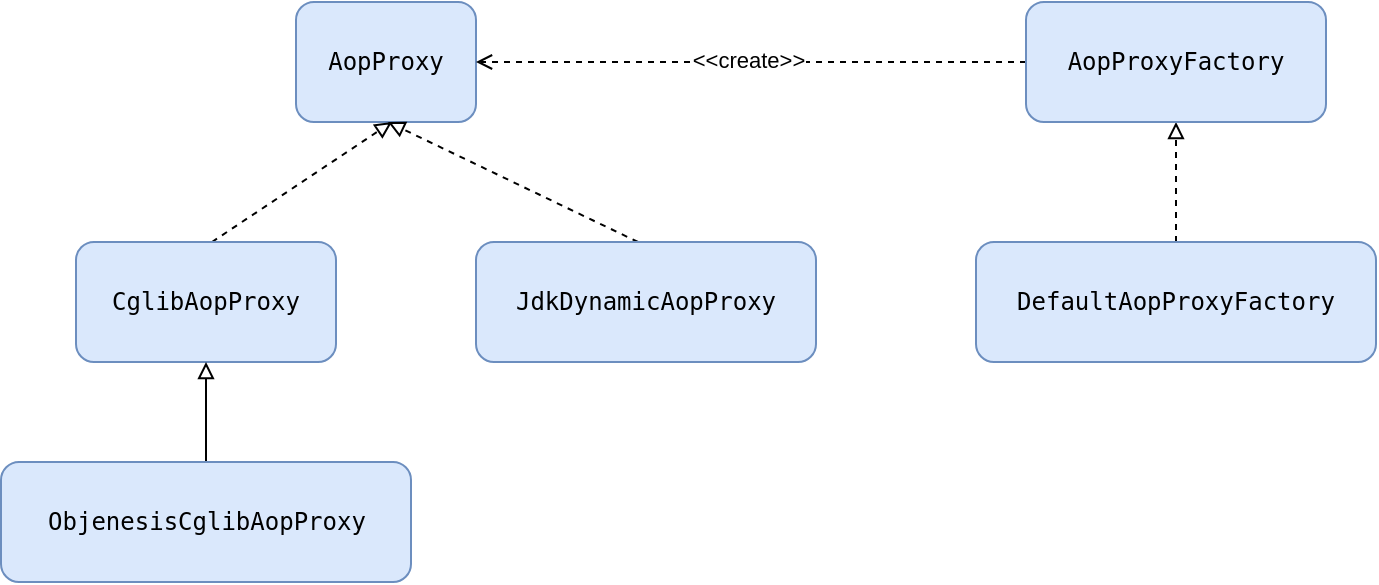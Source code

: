 <mxfile version="15.8.4" type="device"><diagram id="wqPbjX5XYO3JqLZmhTkH" name="第 1 页"><mxGraphModel dx="1773" dy="625" grid="1" gridSize="10" guides="1" tooltips="1" connect="1" arrows="1" fold="1" page="1" pageScale="1" pageWidth="827" pageHeight="1169" math="0" shadow="0"><root><mxCell id="0"/><mxCell id="1" parent="0"/><mxCell id="PU8l9bT8jK11LH1KZSU7-1" value="&lt;pre&gt;AopProxy&lt;/pre&gt;" style="rounded=1;whiteSpace=wrap;html=1;fillColor=#dae8fc;strokeColor=#6c8ebf;" parent="1" vertex="1"><mxGeometry x="-10" y="180" width="90" height="60" as="geometry"/></mxCell><mxCell id="PU8l9bT8jK11LH1KZSU7-7" style="edgeStyle=orthogonalEdgeStyle;rounded=0;orthogonalLoop=1;jettySize=auto;html=1;exitX=0.5;exitY=0;exitDx=0;exitDy=0;entryX=0.5;entryY=1;entryDx=0;entryDy=0;endArrow=block;endFill=0;dashed=1;" parent="1" source="PU8l9bT8jK11LH1KZSU7-2" target="PU8l9bT8jK11LH1KZSU7-3" edge="1"><mxGeometry relative="1" as="geometry"/></mxCell><mxCell id="PU8l9bT8jK11LH1KZSU7-2" value="&lt;pre&gt;&lt;pre&gt;DefaultAopProxyFactory&lt;/pre&gt;&lt;/pre&gt;" style="rounded=1;whiteSpace=wrap;html=1;fillColor=#dae8fc;strokeColor=#6c8ebf;" parent="1" vertex="1"><mxGeometry x="330" y="300" width="200" height="60" as="geometry"/></mxCell><mxCell id="PU8l9bT8jK11LH1KZSU7-11" style="edgeStyle=none;rounded=0;orthogonalLoop=1;jettySize=auto;html=1;exitX=0;exitY=0.5;exitDx=0;exitDy=0;entryX=1;entryY=0.5;entryDx=0;entryDy=0;endArrow=open;endFill=0;dashed=1;" parent="1" source="PU8l9bT8jK11LH1KZSU7-3" target="PU8l9bT8jK11LH1KZSU7-1" edge="1"><mxGeometry relative="1" as="geometry"/></mxCell><mxCell id="PU8l9bT8jK11LH1KZSU7-12" value="&amp;lt;&amp;lt;create&amp;gt;&amp;gt;" style="edgeLabel;html=1;align=center;verticalAlign=middle;resizable=0;points=[];" parent="PU8l9bT8jK11LH1KZSU7-11" vertex="1" connectable="0"><mxGeometry x="0.011" y="1" relative="1" as="geometry"><mxPoint y="-2" as="offset"/></mxGeometry></mxCell><mxCell id="PU8l9bT8jK11LH1KZSU7-3" value="&lt;pre&gt;AopProxyFactory&lt;/pre&gt;" style="rounded=1;whiteSpace=wrap;html=1;fillColor=#dae8fc;strokeColor=#6c8ebf;" parent="1" vertex="1"><mxGeometry x="355" y="180" width="150" height="60" as="geometry"/></mxCell><mxCell id="PU8l9bT8jK11LH1KZSU7-8" style="rounded=0;orthogonalLoop=1;jettySize=auto;html=1;exitX=0.5;exitY=0;exitDx=0;exitDy=0;entryX=0.5;entryY=1;entryDx=0;entryDy=0;dashed=1;endArrow=block;endFill=0;" parent="1" edge="1"><mxGeometry relative="1" as="geometry"><mxPoint x="-52" y="300" as="sourcePoint"/><mxPoint x="38" y="240" as="targetPoint"/></mxGeometry></mxCell><mxCell id="PU8l9bT8jK11LH1KZSU7-4" value="&lt;pre&gt;&lt;pre&gt;CglibAopProxy&lt;/pre&gt;&lt;/pre&gt;" style="rounded=1;whiteSpace=wrap;html=1;fillColor=#dae8fc;strokeColor=#6c8ebf;" parent="1" vertex="1"><mxGeometry x="-120" y="300" width="130" height="60" as="geometry"/></mxCell><mxCell id="PU8l9bT8jK11LH1KZSU7-9" style="rounded=0;orthogonalLoop=1;jettySize=auto;html=1;exitX=0.5;exitY=0;exitDx=0;exitDy=0;dashed=1;endArrow=block;endFill=0;" parent="1" edge="1"><mxGeometry relative="1" as="geometry"><mxPoint x="36" y="240" as="targetPoint"/><mxPoint x="161" y="300" as="sourcePoint"/></mxGeometry></mxCell><mxCell id="PU8l9bT8jK11LH1KZSU7-5" value="&lt;pre&gt;&lt;pre&gt;JdkDynamicAopProxy&lt;/pre&gt;&lt;/pre&gt;" style="rounded=1;whiteSpace=wrap;html=1;fillColor=#dae8fc;strokeColor=#6c8ebf;" parent="1" vertex="1"><mxGeometry x="80" y="300" width="170" height="60" as="geometry"/></mxCell><mxCell id="PU8l9bT8jK11LH1KZSU7-10" style="edgeStyle=none;rounded=0;orthogonalLoop=1;jettySize=auto;html=1;exitX=0.5;exitY=0;exitDx=0;exitDy=0;entryX=0.5;entryY=1;entryDx=0;entryDy=0;endArrow=block;endFill=0;" parent="1" source="PU8l9bT8jK11LH1KZSU7-6" target="PU8l9bT8jK11LH1KZSU7-4" edge="1"><mxGeometry relative="1" as="geometry"/></mxCell><mxCell id="PU8l9bT8jK11LH1KZSU7-6" value="&lt;pre&gt;&lt;pre&gt;ObjenesisCglibAopProxy&lt;/pre&gt;&lt;/pre&gt;" style="rounded=1;whiteSpace=wrap;html=1;fillColor=#dae8fc;strokeColor=#6c8ebf;" parent="1" vertex="1"><mxGeometry x="-157.5" y="410" width="205" height="60" as="geometry"/></mxCell></root></mxGraphModel></diagram></mxfile>